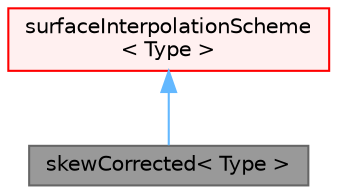 digraph "skewCorrected&lt; Type &gt;"
{
 // LATEX_PDF_SIZE
  bgcolor="transparent";
  edge [fontname=Helvetica,fontsize=10,labelfontname=Helvetica,labelfontsize=10];
  node [fontname=Helvetica,fontsize=10,shape=box,height=0.2,width=0.4];
  Node1 [id="Node000001",label="skewCorrected\< Type \>",height=0.2,width=0.4,color="gray40", fillcolor="grey60", style="filled", fontcolor="black",tooltip="Skewness-corrected interpolation scheme that applies an explicit correction to given scheme."];
  Node2 -> Node1 [id="edge1_Node000001_Node000002",dir="back",color="steelblue1",style="solid",tooltip=" "];
  Node2 [id="Node000002",label="surfaceInterpolationScheme\l\< Type \>",height=0.2,width=0.4,color="red", fillcolor="#FFF0F0", style="filled",URL="$classFoam_1_1surfaceInterpolationScheme.html",tooltip="Abstract base class for surface interpolation schemes."];
}
